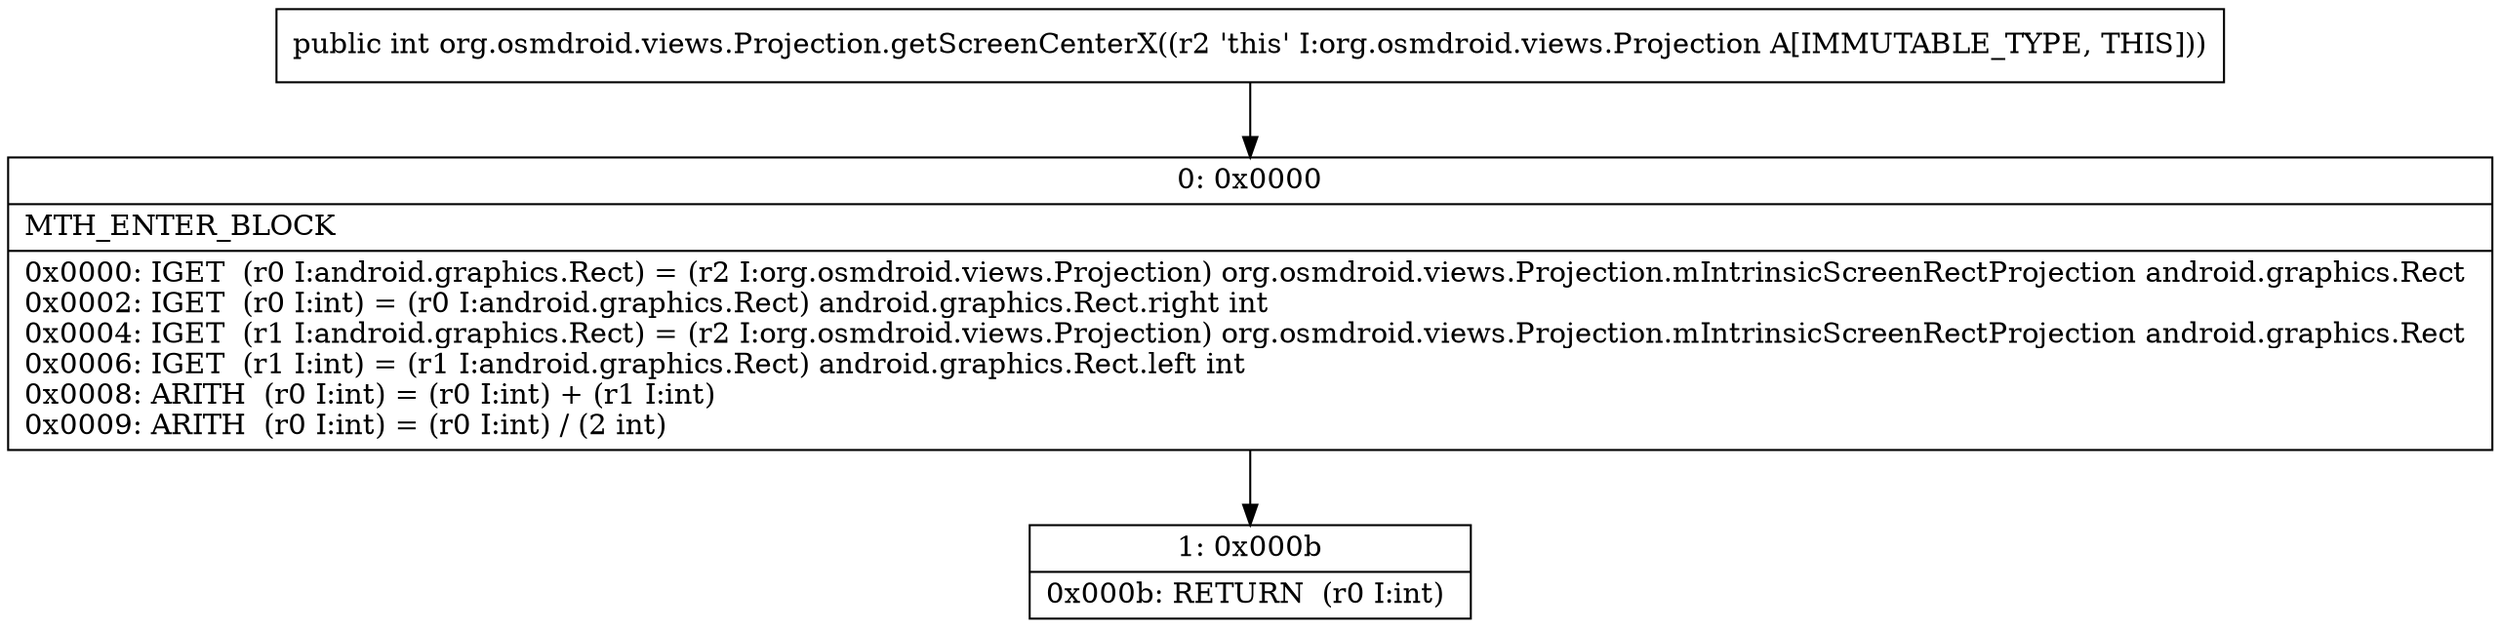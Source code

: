 digraph "CFG fororg.osmdroid.views.Projection.getScreenCenterX()I" {
Node_0 [shape=record,label="{0\:\ 0x0000|MTH_ENTER_BLOCK\l|0x0000: IGET  (r0 I:android.graphics.Rect) = (r2 I:org.osmdroid.views.Projection) org.osmdroid.views.Projection.mIntrinsicScreenRectProjection android.graphics.Rect \l0x0002: IGET  (r0 I:int) = (r0 I:android.graphics.Rect) android.graphics.Rect.right int \l0x0004: IGET  (r1 I:android.graphics.Rect) = (r2 I:org.osmdroid.views.Projection) org.osmdroid.views.Projection.mIntrinsicScreenRectProjection android.graphics.Rect \l0x0006: IGET  (r1 I:int) = (r1 I:android.graphics.Rect) android.graphics.Rect.left int \l0x0008: ARITH  (r0 I:int) = (r0 I:int) + (r1 I:int) \l0x0009: ARITH  (r0 I:int) = (r0 I:int) \/ (2 int) \l}"];
Node_1 [shape=record,label="{1\:\ 0x000b|0x000b: RETURN  (r0 I:int) \l}"];
MethodNode[shape=record,label="{public int org.osmdroid.views.Projection.getScreenCenterX((r2 'this' I:org.osmdroid.views.Projection A[IMMUTABLE_TYPE, THIS])) }"];
MethodNode -> Node_0;
Node_0 -> Node_1;
}

